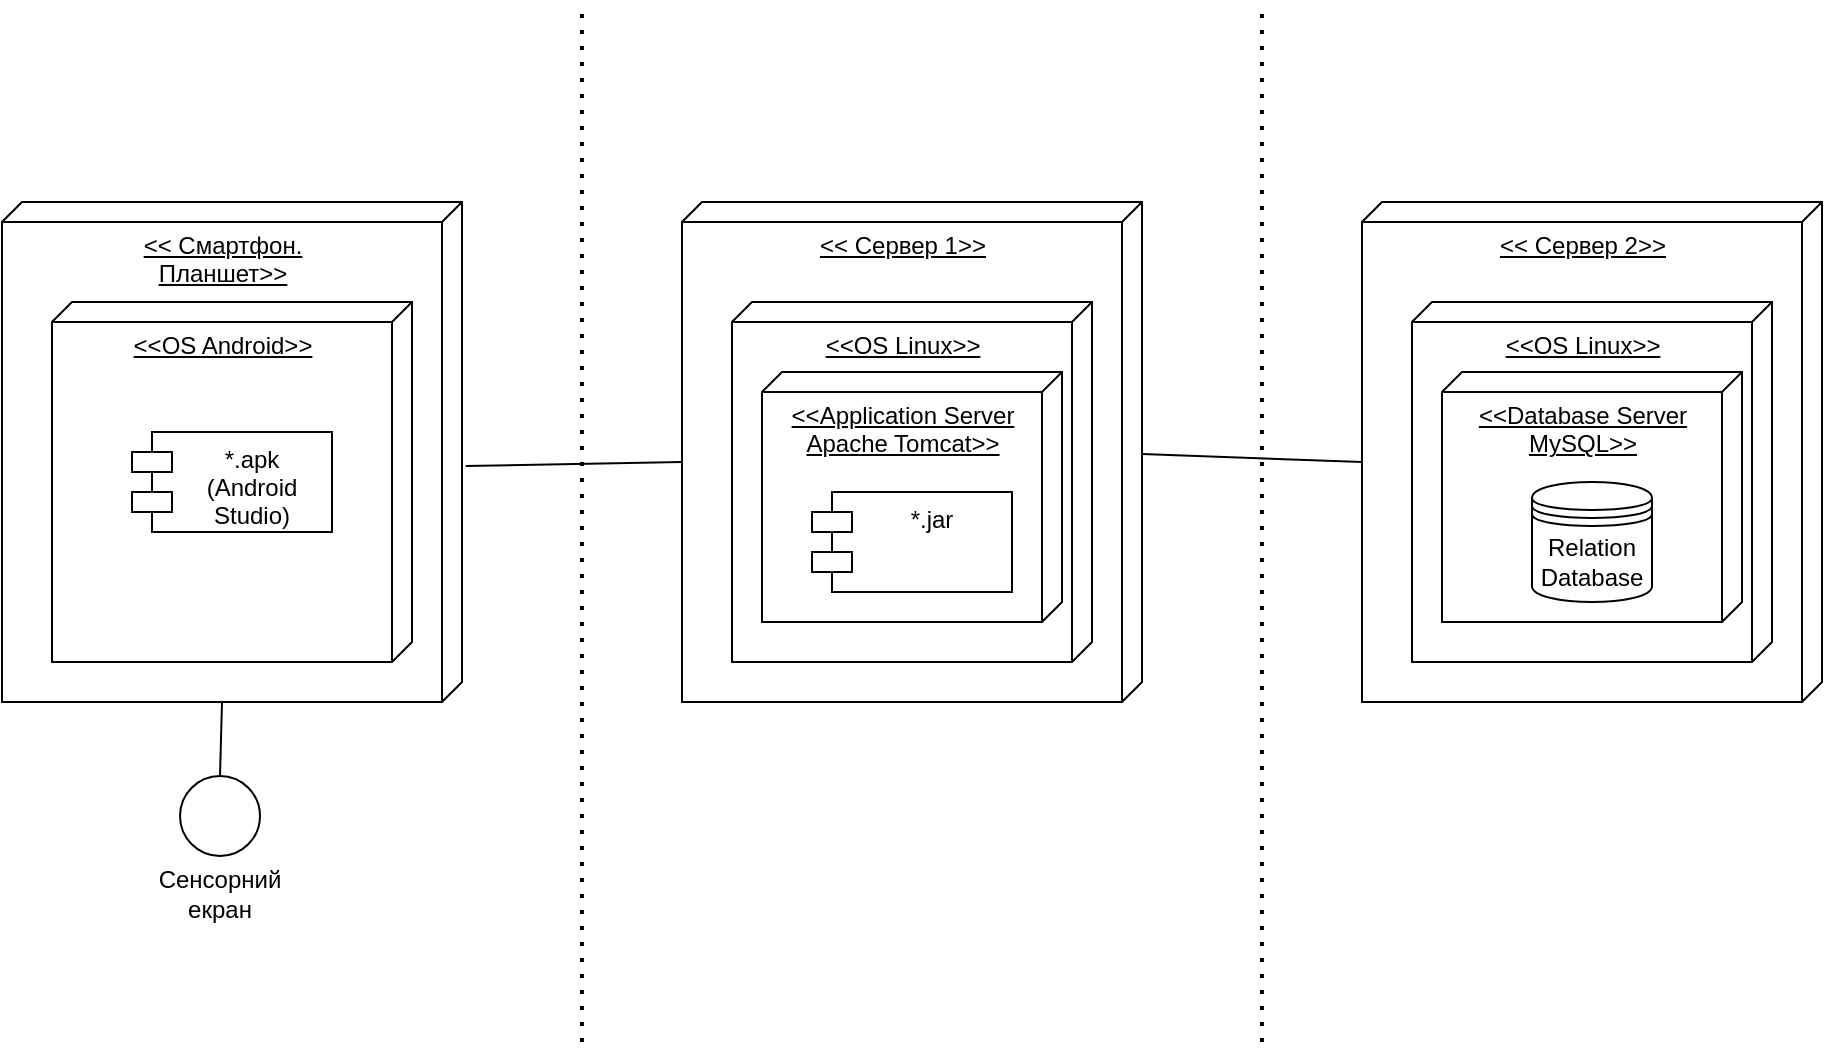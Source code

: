 <mxfile version="23.1.0" type="device">
  <diagram name="Page-1" id="9f46799a-70d6-7492-0946-bef42562c5a5">
    <mxGraphModel dx="1235" dy="601" grid="0" gridSize="10" guides="1" tooltips="1" connect="1" arrows="1" fold="1" page="1" pageScale="1" pageWidth="1100" pageHeight="850" background="none" math="0" shadow="0">
      <root>
        <mxCell id="0" />
        <mxCell id="1" parent="0" />
        <mxCell id="ZWZ4TqS6q02lusVHSzw_-1" value="&amp;lt;&amp;lt; Смартфон. &lt;br&gt;Планшет&amp;gt;&amp;gt;" style="verticalAlign=top;align=center;spacingTop=8;spacingLeft=2;spacingRight=12;shape=cube;size=10;direction=south;fontStyle=4;html=1;" parent="1" vertex="1">
          <mxGeometry x="70" y="140" width="230" height="250" as="geometry" />
        </mxCell>
        <mxCell id="ZWZ4TqS6q02lusVHSzw_-2" value="&amp;lt;&amp;lt;ОS Android&amp;gt;&amp;gt;" style="verticalAlign=top;align=center;spacingTop=8;spacingLeft=2;spacingRight=12;shape=cube;size=10;direction=south;fontStyle=4;html=1;" parent="1" vertex="1">
          <mxGeometry x="95" y="190" width="180" height="180" as="geometry" />
        </mxCell>
        <mxCell id="ZWZ4TqS6q02lusVHSzw_-3" value="*.apk&#xa;(Android &#xa;Studio)" style="shape=module;align=left;spacingLeft=20;align=center;verticalAlign=top;" parent="1" vertex="1">
          <mxGeometry x="135" y="255" width="100" height="50" as="geometry" />
        </mxCell>
        <mxCell id="ZWZ4TqS6q02lusVHSzw_-7" value="" style="ellipse;whiteSpace=wrap;html=1;aspect=fixed;" parent="1" vertex="1">
          <mxGeometry x="159" y="427" width="40" height="40" as="geometry" />
        </mxCell>
        <mxCell id="ZWZ4TqS6q02lusVHSzw_-8" value="Сенcорний екран" style="text;html=1;strokeColor=none;fillColor=none;align=center;verticalAlign=middle;whiteSpace=wrap;rounded=0;" parent="1" vertex="1">
          <mxGeometry x="149" y="471" width="60" height="30" as="geometry" />
        </mxCell>
        <mxCell id="ZWZ4TqS6q02lusVHSzw_-9" value="" style="endArrow=none;html=1;rounded=0;exitX=0;exitY=0;exitDx=250;exitDy=120;exitPerimeter=0;entryX=0.5;entryY=0;entryDx=0;entryDy=0;" parent="1" source="ZWZ4TqS6q02lusVHSzw_-1" target="ZWZ4TqS6q02lusVHSzw_-7" edge="1">
          <mxGeometry width="50" height="50" relative="1" as="geometry">
            <mxPoint x="570" y="360" as="sourcePoint" />
            <mxPoint x="620" y="310" as="targetPoint" />
          </mxGeometry>
        </mxCell>
        <mxCell id="ZWZ4TqS6q02lusVHSzw_-13" value="&amp;lt;&amp;lt; Сервер 1&amp;gt;&amp;gt;" style="verticalAlign=top;align=center;spacingTop=8;spacingLeft=2;spacingRight=12;shape=cube;size=10;direction=south;fontStyle=4;html=1;" parent="1" vertex="1">
          <mxGeometry x="410" y="140" width="230" height="250" as="geometry" />
        </mxCell>
        <mxCell id="ZWZ4TqS6q02lusVHSzw_-14" value="&amp;lt;&amp;lt;ОS Linux&amp;gt;&amp;gt;" style="verticalAlign=top;align=center;spacingTop=8;spacingLeft=2;spacingRight=12;shape=cube;size=10;direction=south;fontStyle=4;html=1;" parent="1" vertex="1">
          <mxGeometry x="435" y="190" width="180" height="180" as="geometry" />
        </mxCell>
        <mxCell id="ZWZ4TqS6q02lusVHSzw_-22" value="&amp;lt;&amp;lt;Application Server &lt;br&gt;Apache Tomcat&amp;gt;&amp;gt;" style="verticalAlign=top;align=center;spacingTop=8;spacingLeft=2;spacingRight=12;shape=cube;size=10;direction=south;fontStyle=4;html=1;" parent="1" vertex="1">
          <mxGeometry x="450" y="225" width="150" height="125" as="geometry" />
        </mxCell>
        <mxCell id="ZWZ4TqS6q02lusVHSzw_-23" value="*.jar" style="shape=module;align=left;spacingLeft=20;align=center;verticalAlign=top;" parent="1" vertex="1">
          <mxGeometry x="475" y="285" width="100" height="50" as="geometry" />
        </mxCell>
        <mxCell id="ZWZ4TqS6q02lusVHSzw_-24" value="&amp;lt;&amp;lt; Сервер 2&amp;gt;&amp;gt;" style="verticalAlign=top;align=center;spacingTop=8;spacingLeft=2;spacingRight=12;shape=cube;size=10;direction=south;fontStyle=4;html=1;" parent="1" vertex="1">
          <mxGeometry x="750" y="140" width="230" height="250" as="geometry" />
        </mxCell>
        <mxCell id="ZWZ4TqS6q02lusVHSzw_-25" value="&amp;lt;&amp;lt;ОS Linux&amp;gt;&amp;gt;" style="verticalAlign=top;align=center;spacingTop=8;spacingLeft=2;spacingRight=12;shape=cube;size=10;direction=south;fontStyle=4;html=1;" parent="1" vertex="1">
          <mxGeometry x="775" y="190" width="180" height="180" as="geometry" />
        </mxCell>
        <mxCell id="ZWZ4TqS6q02lusVHSzw_-26" value="&amp;lt;&amp;lt;Database Server&lt;br&gt;MySQL&amp;gt;&amp;gt;" style="verticalAlign=top;align=center;spacingTop=8;spacingLeft=2;spacingRight=12;shape=cube;size=10;direction=south;fontStyle=4;html=1;" parent="1" vertex="1">
          <mxGeometry x="790" y="225" width="150" height="125" as="geometry" />
        </mxCell>
        <mxCell id="ZWZ4TqS6q02lusVHSzw_-28" value="" style="shape=datastore;whiteSpace=wrap;html=1;" parent="1" vertex="1">
          <mxGeometry x="835" y="280" width="60" height="60" as="geometry" />
        </mxCell>
        <mxCell id="ZWZ4TqS6q02lusVHSzw_-29" value="Relation&lt;br&gt;Database" style="text;html=1;strokeColor=none;fillColor=none;align=center;verticalAlign=middle;whiteSpace=wrap;rounded=0;" parent="1" vertex="1">
          <mxGeometry x="835" y="305" width="60" height="30" as="geometry" />
        </mxCell>
        <mxCell id="ZWZ4TqS6q02lusVHSzw_-30" value="" style="endArrow=none;html=1;rounded=0;exitX=0.528;exitY=-0.008;exitDx=0;exitDy=0;exitPerimeter=0;entryX=0;entryY=0;entryDx=130;entryDy=230;entryPerimeter=0;" parent="1" source="ZWZ4TqS6q02lusVHSzw_-1" target="ZWZ4TqS6q02lusVHSzw_-13" edge="1">
          <mxGeometry width="50" height="50" relative="1" as="geometry">
            <mxPoint x="570" y="360" as="sourcePoint" />
            <mxPoint x="620" y="310" as="targetPoint" />
          </mxGeometry>
        </mxCell>
        <mxCell id="ZWZ4TqS6q02lusVHSzw_-31" value="" style="endArrow=none;html=1;rounded=0;exitX=0.528;exitY=-0.008;exitDx=0;exitDy=0;exitPerimeter=0;entryX=0;entryY=0;entryDx=130;entryDy=230;entryPerimeter=0;" parent="1" target="ZWZ4TqS6q02lusVHSzw_-24" edge="1">
          <mxGeometry width="50" height="50" relative="1" as="geometry">
            <mxPoint x="640" y="266" as="sourcePoint" />
            <mxPoint x="748.16" y="264" as="targetPoint" />
          </mxGeometry>
        </mxCell>
        <mxCell id="ZWZ4TqS6q02lusVHSzw_-32" value="" style="endArrow=none;dashed=1;html=1;dashPattern=1 3;strokeWidth=2;rounded=0;" parent="1" edge="1">
          <mxGeometry width="50" height="50" relative="1" as="geometry">
            <mxPoint x="360" y="560" as="sourcePoint" />
            <mxPoint x="360" y="40" as="targetPoint" />
          </mxGeometry>
        </mxCell>
        <mxCell id="ZWZ4TqS6q02lusVHSzw_-33" value="" style="endArrow=none;dashed=1;html=1;dashPattern=1 3;strokeWidth=2;rounded=0;" parent="1" edge="1">
          <mxGeometry width="50" height="50" relative="1" as="geometry">
            <mxPoint x="700.0" y="560" as="sourcePoint" />
            <mxPoint x="700.0" y="40.0" as="targetPoint" />
          </mxGeometry>
        </mxCell>
      </root>
    </mxGraphModel>
  </diagram>
</mxfile>
